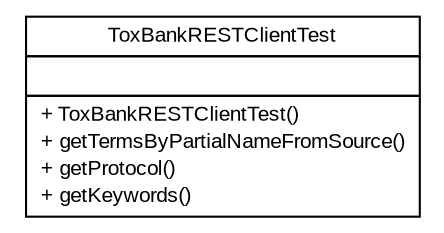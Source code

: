 #!/usr/local/bin/dot
#
# Class diagram 
# Generated by UmlGraph version 4.6 (http://www.spinellis.gr/sw/umlgraph)
#

digraph G {
	edge [fontname="arial",fontsize=10,labelfontname="arial",labelfontsize=10];
	node [fontname="arial",fontsize=10,shape=plaintext];
	// net.toxbank.isa.creator.plugin.test.ToxBankRESTClientTest
	c0 [label=<<table border="0" cellborder="1" cellspacing="0" cellpadding="2" port="p" href="./ToxBankRESTClientTest.html">
		<tr><td><table border="0" cellspacing="0" cellpadding="1">
			<tr><td> ToxBankRESTClientTest </td></tr>
		</table></td></tr>
		<tr><td><table border="0" cellspacing="0" cellpadding="1">
			<tr><td align="left">  </td></tr>
		</table></td></tr>
		<tr><td><table border="0" cellspacing="0" cellpadding="1">
			<tr><td align="left"> + ToxBankRESTClientTest() </td></tr>
			<tr><td align="left"> + getTermsByPartialNameFromSource() </td></tr>
			<tr><td align="left"> + getProtocol() </td></tr>
			<tr><td align="left"> + getKeywords() </td></tr>
		</table></td></tr>
		</table>>, fontname="arial", fontcolor="black", fontsize=10.0];
}

